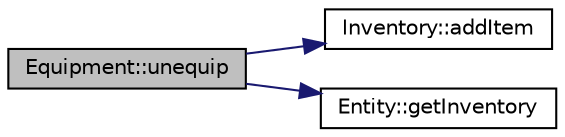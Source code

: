 digraph "Equipment::unequip"
{
 // LATEX_PDF_SIZE
  edge [fontname="Helvetica",fontsize="10",labelfontname="Helvetica",labelfontsize="10"];
  node [fontname="Helvetica",fontsize="10",shape=record];
  rankdir="LR";
  Node1 [label="Equipment::unequip",height=0.2,width=0.4,color="black", fillcolor="grey75", style="filled", fontcolor="black",tooltip="Unequip item from slot."];
  Node1 -> Node2 [color="midnightblue",fontsize="10",style="solid",fontname="Helvetica"];
  Node2 [label="Inventory::addItem",height=0.2,width=0.4,color="black", fillcolor="white", style="filled",URL="$classInventory.html#a9e1fad5a5f8ef1d2aec5ba9d86531d0d",tooltip="Adds item to the inventory."];
  Node1 -> Node3 [color="midnightblue",fontsize="10",style="solid",fontname="Helvetica"];
  Node3 [label="Entity::getInventory",height=0.2,width=0.4,color="black", fillcolor="white", style="filled",URL="$classEntity.html#a1f1ef1b13908ffef9f2c4f2f455fdb71",tooltip="Get the Inventory object of this entity."];
}
